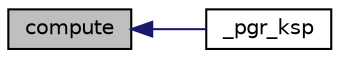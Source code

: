 digraph "compute"
{
  edge [fontname="Helvetica",fontsize="10",labelfontname="Helvetica",labelfontsize="10"];
  node [fontname="Helvetica",fontsize="10",shape=record];
  rankdir="LR";
  Node110 [label="compute",height=0.2,width=0.4,color="black", fillcolor="grey75", style="filled", fontcolor="black"];
  Node110 -> Node111 [dir="back",color="midnightblue",fontsize="10",style="solid",fontname="Helvetica"];
  Node111 [label="_pgr_ksp",height=0.2,width=0.4,color="black", fillcolor="white", style="filled",URL="$ksp_8c.html#ab7472590f15c133e2a4a5ecbbb6050a0"];
}
